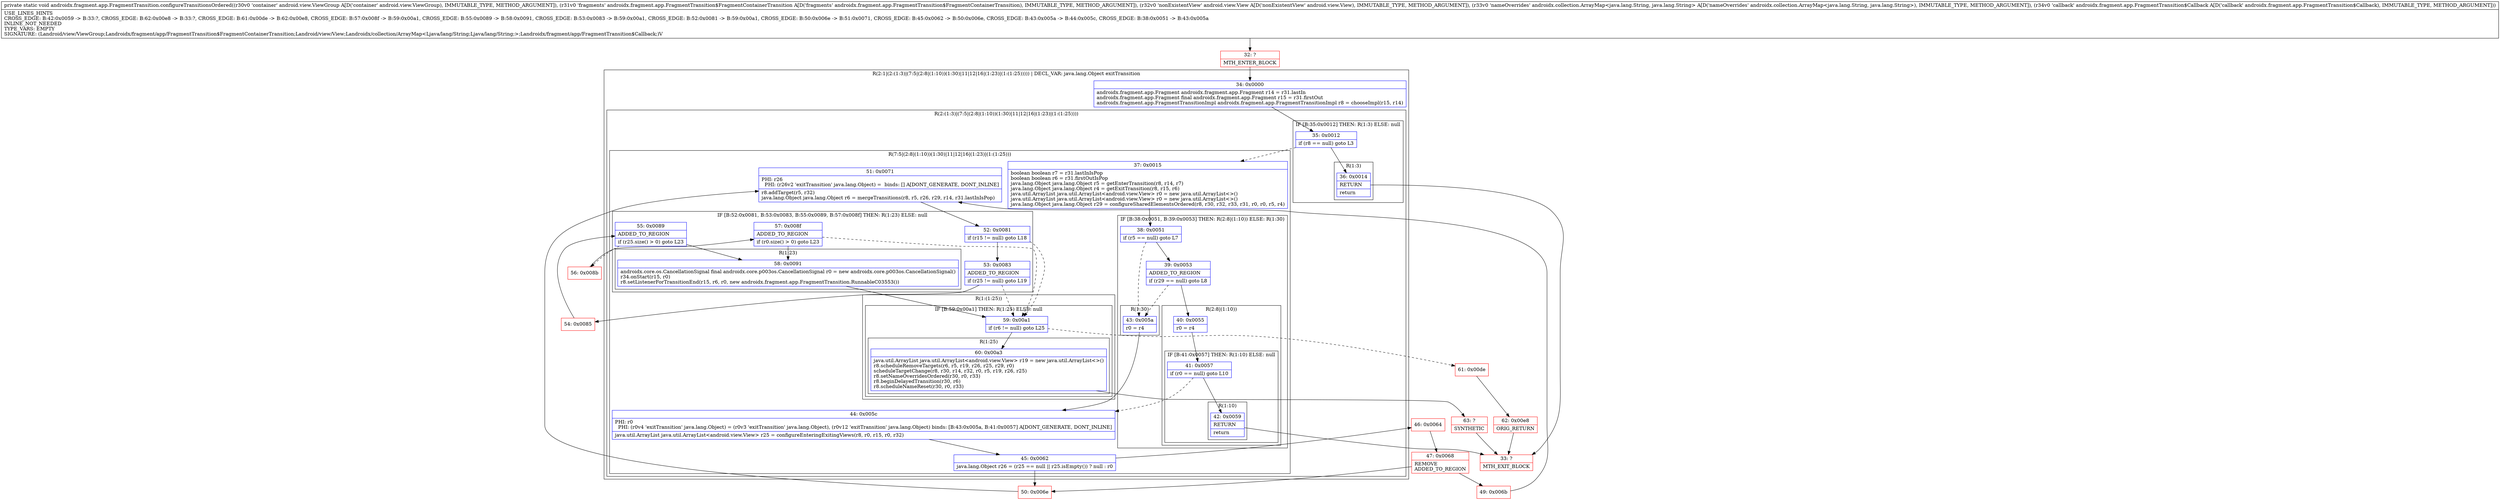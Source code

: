 digraph "CFG forandroidx.fragment.app.FragmentTransition.configureTransitionsOrdered(Landroid\/view\/ViewGroup;Landroidx\/fragment\/app\/FragmentTransition$FragmentContainerTransition;Landroid\/view\/View;Landroidx\/collection\/ArrayMap;Landroidx\/fragment\/app\/FragmentTransition$Callback;)V" {
subgraph cluster_Region_83002682 {
label = "R(2:1|(2:(1:3)|(7:5|(2:8|(1:10))(1:30)|11|12|16|(1:23)|(1:(1:25))))) | DECL_VAR: java.lang.Object exitTransition\l";
node [shape=record,color=blue];
Node_34 [shape=record,label="{34\:\ 0x0000|androidx.fragment.app.Fragment androidx.fragment.app.Fragment r14 = r31.lastIn\landroidx.fragment.app.Fragment final androidx.fragment.app.Fragment r15 = r31.firstOut\landroidx.fragment.app.FragmentTransitionImpl androidx.fragment.app.FragmentTransitionImpl r8 = chooseImpl(r15, r14)\l}"];
subgraph cluster_Region_2024462164 {
label = "R(2:(1:3)|(7:5|(2:8|(1:10))(1:30)|11|12|16|(1:23)|(1:(1:25))))";
node [shape=record,color=blue];
subgraph cluster_IfRegion_514116619 {
label = "IF [B:35:0x0012] THEN: R(1:3) ELSE: null";
node [shape=record,color=blue];
Node_35 [shape=record,label="{35\:\ 0x0012|if (r8 == null) goto L3\l}"];
subgraph cluster_Region_1513299911 {
label = "R(1:3)";
node [shape=record,color=blue];
Node_36 [shape=record,label="{36\:\ 0x0014|RETURN\l|return\l}"];
}
}
subgraph cluster_Region_114479216 {
label = "R(7:5|(2:8|(1:10))(1:30)|11|12|16|(1:23)|(1:(1:25)))";
node [shape=record,color=blue];
Node_37 [shape=record,label="{37\:\ 0x0015|boolean boolean r7 = r31.lastInIsPop\lboolean boolean r6 = r31.firstOutIsPop\ljava.lang.Object java.lang.Object r5 = getEnterTransition(r8, r14, r7)\ljava.lang.Object java.lang.Object r4 = getExitTransition(r8, r15, r6)\ljava.util.ArrayList java.util.ArrayList\<android.view.View\> r0 = new java.util.ArrayList\<\>()\ljava.util.ArrayList java.util.ArrayList\<android.view.View\> r0 = new java.util.ArrayList\<\>()\ljava.lang.Object java.lang.Object r29 = configureSharedElementsOrdered(r8, r30, r32, r33, r31, r0, r0, r5, r4)\l}"];
subgraph cluster_IfRegion_1734981340 {
label = "IF [B:38:0x0051, B:39:0x0053] THEN: R(2:8|(1:10)) ELSE: R(1:30)";
node [shape=record,color=blue];
Node_38 [shape=record,label="{38\:\ 0x0051|if (r5 == null) goto L7\l}"];
Node_39 [shape=record,label="{39\:\ 0x0053|ADDED_TO_REGION\l|if (r29 == null) goto L8\l}"];
subgraph cluster_Region_186759109 {
label = "R(2:8|(1:10))";
node [shape=record,color=blue];
Node_40 [shape=record,label="{40\:\ 0x0055|r0 = r4\l}"];
subgraph cluster_IfRegion_1053983891 {
label = "IF [B:41:0x0057] THEN: R(1:10) ELSE: null";
node [shape=record,color=blue];
Node_41 [shape=record,label="{41\:\ 0x0057|if (r0 == null) goto L10\l}"];
subgraph cluster_Region_1016156959 {
label = "R(1:10)";
node [shape=record,color=blue];
Node_42 [shape=record,label="{42\:\ 0x0059|RETURN\l|return\l}"];
}
}
}
subgraph cluster_Region_721666210 {
label = "R(1:30)";
node [shape=record,color=blue];
Node_43 [shape=record,label="{43\:\ 0x005a|r0 = r4\l}"];
}
}
Node_44 [shape=record,label="{44\:\ 0x005c|PHI: r0 \l  PHI: (r0v4 'exitTransition' java.lang.Object) = (r0v3 'exitTransition' java.lang.Object), (r0v12 'exitTransition' java.lang.Object) binds: [B:43:0x005a, B:41:0x0057] A[DONT_GENERATE, DONT_INLINE]\l|java.util.ArrayList java.util.ArrayList\<android.view.View\> r25 = configureEnteringExitingViews(r8, r0, r15, r0, r32)\l}"];
Node_45 [shape=record,label="{45\:\ 0x0062|java.lang.Object r26 = (r25 == null \|\| r25.isEmpty()) ? null : r0\l}"];
Node_51 [shape=record,label="{51\:\ 0x0071|PHI: r26 \l  PHI: (r26v2 'exitTransition' java.lang.Object) =  binds: [] A[DONT_GENERATE, DONT_INLINE]\l|r8.addTarget(r5, r32)\ljava.lang.Object java.lang.Object r6 = mergeTransitions(r8, r5, r26, r29, r14, r31.lastInIsPop)\l}"];
subgraph cluster_IfRegion_514736477 {
label = "IF [B:52:0x0081, B:53:0x0083, B:55:0x0089, B:57:0x008f] THEN: R(1:23) ELSE: null";
node [shape=record,color=blue];
Node_52 [shape=record,label="{52\:\ 0x0081|if (r15 != null) goto L18\l}"];
Node_53 [shape=record,label="{53\:\ 0x0083|ADDED_TO_REGION\l|if (r25 != null) goto L19\l}"];
Node_55 [shape=record,label="{55\:\ 0x0089|ADDED_TO_REGION\l|if (r25.size() \> 0) goto L23\l}"];
Node_57 [shape=record,label="{57\:\ 0x008f|ADDED_TO_REGION\l|if (r0.size() \> 0) goto L23\l}"];
subgraph cluster_Region_241556711 {
label = "R(1:23)";
node [shape=record,color=blue];
Node_58 [shape=record,label="{58\:\ 0x0091|androidx.core.os.CancellationSignal final androidx.core.p003os.CancellationSignal r0 = new androidx.core.p003os.CancellationSignal()\lr34.onStart(r15, r0)\lr8.setListenerForTransitionEnd(r15, r6, r0, new androidx.fragment.app.FragmentTransition.RunnableC03553())\l}"];
}
}
subgraph cluster_Region_313467822 {
label = "R(1:(1:25))";
node [shape=record,color=blue];
subgraph cluster_IfRegion_335517021 {
label = "IF [B:59:0x00a1] THEN: R(1:25) ELSE: null";
node [shape=record,color=blue];
Node_59 [shape=record,label="{59\:\ 0x00a1|if (r6 != null) goto L25\l}"];
subgraph cluster_Region_744144334 {
label = "R(1:25)";
node [shape=record,color=blue];
Node_60 [shape=record,label="{60\:\ 0x00a3|java.util.ArrayList java.util.ArrayList\<android.view.View\> r19 = new java.util.ArrayList\<\>()\lr8.scheduleRemoveTargets(r6, r5, r19, r26, r25, r29, r0)\lscheduleTargetChange(r8, r30, r14, r32, r0, r5, r19, r26, r25)\lr8.setNameOverridesOrdered(r30, r0, r33)\lr8.beginDelayedTransition(r30, r6)\lr8.scheduleNameReset(r30, r0, r33)\l}"];
}
}
}
}
}
}
Node_32 [shape=record,color=red,label="{32\:\ ?|MTH_ENTER_BLOCK\l}"];
Node_33 [shape=record,color=red,label="{33\:\ ?|MTH_EXIT_BLOCK\l}"];
Node_46 [shape=record,color=red,label="{46\:\ 0x0064}"];
Node_47 [shape=record,color=red,label="{47\:\ 0x0068|REMOVE\lADDED_TO_REGION\l}"];
Node_49 [shape=record,color=red,label="{49\:\ 0x006b}"];
Node_54 [shape=record,color=red,label="{54\:\ 0x0085}"];
Node_56 [shape=record,color=red,label="{56\:\ 0x008b}"];
Node_63 [shape=record,color=red,label="{63\:\ ?|SYNTHETIC\l}"];
Node_61 [shape=record,color=red,label="{61\:\ 0x00de}"];
Node_62 [shape=record,color=red,label="{62\:\ 0x00e8|ORIG_RETURN\l}"];
Node_50 [shape=record,color=red,label="{50\:\ 0x006e}"];
MethodNode[shape=record,label="{private static void androidx.fragment.app.FragmentTransition.configureTransitionsOrdered((r30v0 'container' android.view.ViewGroup A[D('container' android.view.ViewGroup), IMMUTABLE_TYPE, METHOD_ARGUMENT]), (r31v0 'fragments' androidx.fragment.app.FragmentTransition$FragmentContainerTransition A[D('fragments' androidx.fragment.app.FragmentTransition$FragmentContainerTransition), IMMUTABLE_TYPE, METHOD_ARGUMENT]), (r32v0 'nonExistentView' android.view.View A[D('nonExistentView' android.view.View), IMMUTABLE_TYPE, METHOD_ARGUMENT]), (r33v0 'nameOverrides' androidx.collection.ArrayMap\<java.lang.String, java.lang.String\> A[D('nameOverrides' androidx.collection.ArrayMap\<java.lang.String, java.lang.String\>), IMMUTABLE_TYPE, METHOD_ARGUMENT]), (r34v0 'callback' androidx.fragment.app.FragmentTransition$Callback A[D('callback' androidx.fragment.app.FragmentTransition$Callback), IMMUTABLE_TYPE, METHOD_ARGUMENT]))  | USE_LINES_HINTS\lCROSS_EDGE: B:42:0x0059 \-\> B:33:?, CROSS_EDGE: B:62:0x00e8 \-\> B:33:?, CROSS_EDGE: B:61:0x00de \-\> B:62:0x00e8, CROSS_EDGE: B:57:0x008f \-\> B:59:0x00a1, CROSS_EDGE: B:55:0x0089 \-\> B:58:0x0091, CROSS_EDGE: B:53:0x0083 \-\> B:59:0x00a1, CROSS_EDGE: B:52:0x0081 \-\> B:59:0x00a1, CROSS_EDGE: B:50:0x006e \-\> B:51:0x0071, CROSS_EDGE: B:45:0x0062 \-\> B:50:0x006e, CROSS_EDGE: B:43:0x005a \-\> B:44:0x005c, CROSS_EDGE: B:38:0x0051 \-\> B:43:0x005a\lINLINE_NOT_NEEDED\lTYPE_VARS: EMPTY\lSIGNATURE: (Landroid\/view\/ViewGroup;Landroidx\/fragment\/app\/FragmentTransition$FragmentContainerTransition;Landroid\/view\/View;Landroidx\/collection\/ArrayMap\<Ljava\/lang\/String;Ljava\/lang\/String;\>;Landroidx\/fragment\/app\/FragmentTransition$Callback;)V\l}"];
MethodNode -> Node_32;Node_34 -> Node_35;
Node_35 -> Node_36;
Node_35 -> Node_37[style=dashed];
Node_36 -> Node_33;
Node_37 -> Node_38;
Node_38 -> Node_39;
Node_38 -> Node_43[style=dashed];
Node_39 -> Node_40;
Node_39 -> Node_43[style=dashed];
Node_40 -> Node_41;
Node_41 -> Node_42;
Node_41 -> Node_44[style=dashed];
Node_42 -> Node_33;
Node_43 -> Node_44;
Node_44 -> Node_45;
Node_45 -> Node_46;
Node_45 -> Node_50;
Node_51 -> Node_52;
Node_52 -> Node_53;
Node_52 -> Node_59[style=dashed];
Node_53 -> Node_54;
Node_53 -> Node_59[style=dashed];
Node_55 -> Node_56[style=dashed];
Node_55 -> Node_58;
Node_57 -> Node_58;
Node_57 -> Node_59[style=dashed];
Node_58 -> Node_59;
Node_59 -> Node_60;
Node_59 -> Node_61[style=dashed];
Node_60 -> Node_63;
Node_32 -> Node_34;
Node_46 -> Node_47;
Node_47 -> Node_49;
Node_47 -> Node_50;
Node_49 -> Node_51;
Node_54 -> Node_55;
Node_56 -> Node_57;
Node_63 -> Node_33;
Node_61 -> Node_62;
Node_62 -> Node_33;
Node_50 -> Node_51;
}

